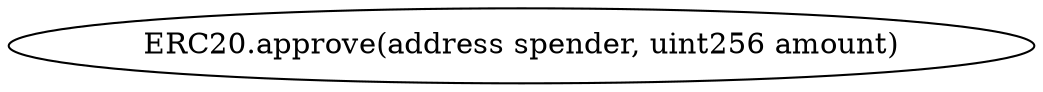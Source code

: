 digraph "" {
	graph [bb="0,0,413.08,36"];
	node [label="\N"];
	"ERC20.approve(address spender, uint256 amount)"	 [height=0.5,
		pos="206.54,18",
		width=5.7372];
}
